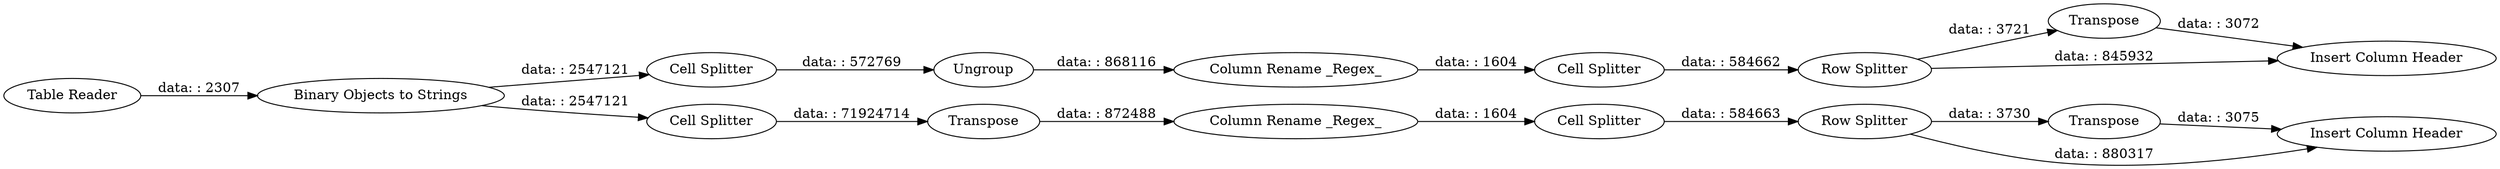 digraph {
	"5406899333057251767_1296" [label="Table Reader"]
	"5406899333057251767_1285" [label=Transpose]
	"5406899333057251767_1286" [label="Cell Splitter"]
	"5406899333057251767_1304" [label="Row Splitter"]
	"5406899333057251767_1280" [label="Binary Objects to Strings"]
	"5406899333057251767_1302" [label="Cell Splitter"]
	"5406899333057251767_1295" [label="Column Rename _Regex_"]
	"5406899333057251767_1297" [label="Column Rename _Regex_"]
	"5406899333057251767_1299" [label="Cell Splitter"]
	"5406899333057251767_1284" [label="Cell Splitter"]
	"5406899333057251767_1288" [label="Row Splitter"]
	"5406899333057251767_1289" [label=Transpose]
	"5406899333057251767_1298" [label=Transpose]
	"5406899333057251767_1306" [label=Ungroup]
	"5406899333057251767_1305" [label="Insert Column Header"]
	"5406899333057251767_1287" [label="Insert Column Header"]
	"5406899333057251767_1295" -> "5406899333057251767_1286" [label="data: : 1604"]
	"5406899333057251767_1280" -> "5406899333057251767_1284" [label="data: : 2547121"]
	"5406899333057251767_1304" -> "5406899333057251767_1298" [label="data: : 3721"]
	"5406899333057251767_1284" -> "5406899333057251767_1285" [label="data: : 71924714"]
	"5406899333057251767_1288" -> "5406899333057251767_1287" [label="data: : 880317"]
	"5406899333057251767_1297" -> "5406899333057251767_1299" [label="data: : 1604"]
	"5406899333057251767_1298" -> "5406899333057251767_1305" [label="data: : 3072"]
	"5406899333057251767_1306" -> "5406899333057251767_1297" [label="data: : 868116"]
	"5406899333057251767_1289" -> "5406899333057251767_1287" [label="data: : 3075"]
	"5406899333057251767_1288" -> "5406899333057251767_1289" [label="data: : 3730"]
	"5406899333057251767_1302" -> "5406899333057251767_1306" [label="data: : 572769"]
	"5406899333057251767_1304" -> "5406899333057251767_1305" [label="data: : 845932"]
	"5406899333057251767_1285" -> "5406899333057251767_1295" [label="data: : 872488"]
	"5406899333057251767_1286" -> "5406899333057251767_1288" [label="data: : 584663"]
	"5406899333057251767_1296" -> "5406899333057251767_1280" [label="data: : 2307"]
	"5406899333057251767_1280" -> "5406899333057251767_1302" [label="data: : 2547121"]
	"5406899333057251767_1299" -> "5406899333057251767_1304" [label="data: : 584662"]
	rankdir=LR
}
